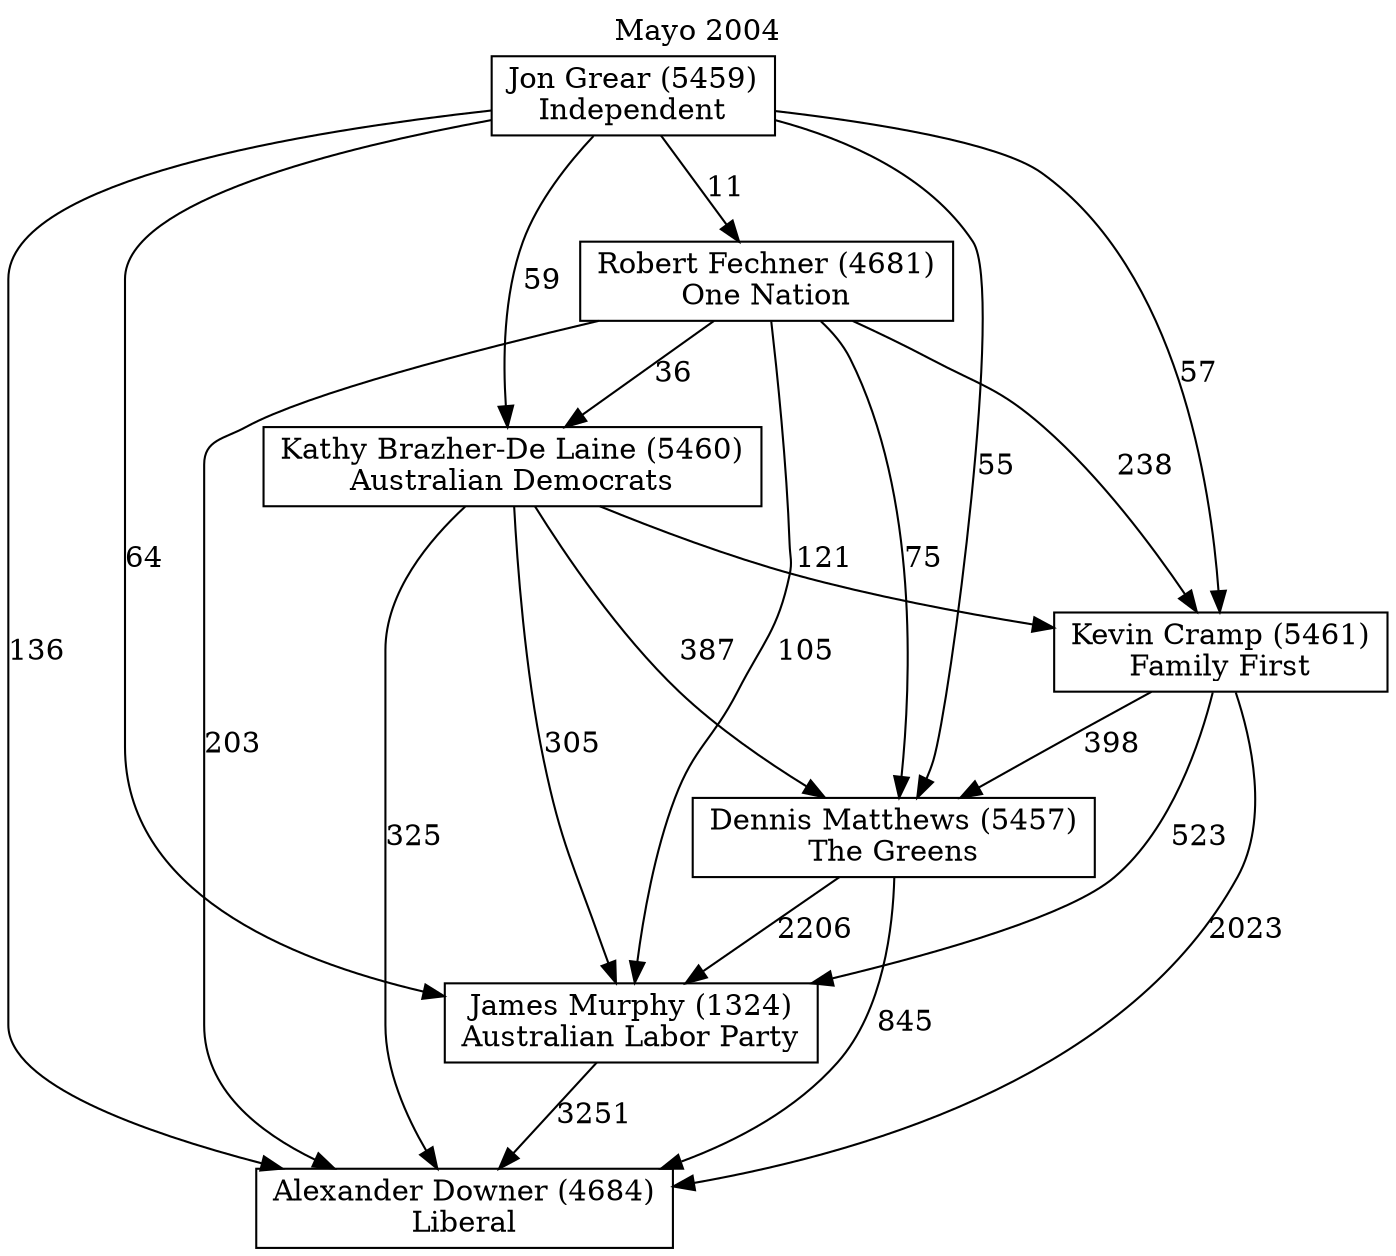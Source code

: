 // House preference flow
digraph "Alexander Downer (4684)_Mayo_2004" {
	graph [label="Mayo 2004" labelloc=t mclimit=10]
	node [shape=box]
	"Alexander Downer (4684)" [label="Alexander Downer (4684)
Liberal"]
	"James Murphy (1324)" [label="James Murphy (1324)
Australian Labor Party"]
	"Dennis Matthews (5457)" [label="Dennis Matthews (5457)
The Greens"]
	"Kevin Cramp (5461)" [label="Kevin Cramp (5461)
Family First"]
	"Kathy Brazher-De Laine (5460)" [label="Kathy Brazher-De Laine (5460)
Australian Democrats"]
	"Robert Fechner (4681)" [label="Robert Fechner (4681)
One Nation"]
	"Jon Grear (5459)" [label="Jon Grear (5459)
Independent"]
	"James Murphy (1324)" -> "Alexander Downer (4684)" [label=3251]
	"Dennis Matthews (5457)" -> "James Murphy (1324)" [label=2206]
	"Kevin Cramp (5461)" -> "Dennis Matthews (5457)" [label=398]
	"Kathy Brazher-De Laine (5460)" -> "Kevin Cramp (5461)" [label=121]
	"Robert Fechner (4681)" -> "Kathy Brazher-De Laine (5460)" [label=36]
	"Jon Grear (5459)" -> "Robert Fechner (4681)" [label=11]
	"Dennis Matthews (5457)" -> "Alexander Downer (4684)" [label=845]
	"Kevin Cramp (5461)" -> "Alexander Downer (4684)" [label=2023]
	"Kathy Brazher-De Laine (5460)" -> "Alexander Downer (4684)" [label=325]
	"Robert Fechner (4681)" -> "Alexander Downer (4684)" [label=203]
	"Jon Grear (5459)" -> "Alexander Downer (4684)" [label=136]
	"Jon Grear (5459)" -> "Kathy Brazher-De Laine (5460)" [label=59]
	"Robert Fechner (4681)" -> "Kevin Cramp (5461)" [label=238]
	"Jon Grear (5459)" -> "Kevin Cramp (5461)" [label=57]
	"Kathy Brazher-De Laine (5460)" -> "Dennis Matthews (5457)" [label=387]
	"Robert Fechner (4681)" -> "Dennis Matthews (5457)" [label=75]
	"Jon Grear (5459)" -> "Dennis Matthews (5457)" [label=55]
	"Kevin Cramp (5461)" -> "James Murphy (1324)" [label=523]
	"Kathy Brazher-De Laine (5460)" -> "James Murphy (1324)" [label=305]
	"Robert Fechner (4681)" -> "James Murphy (1324)" [label=105]
	"Jon Grear (5459)" -> "James Murphy (1324)" [label=64]
}
